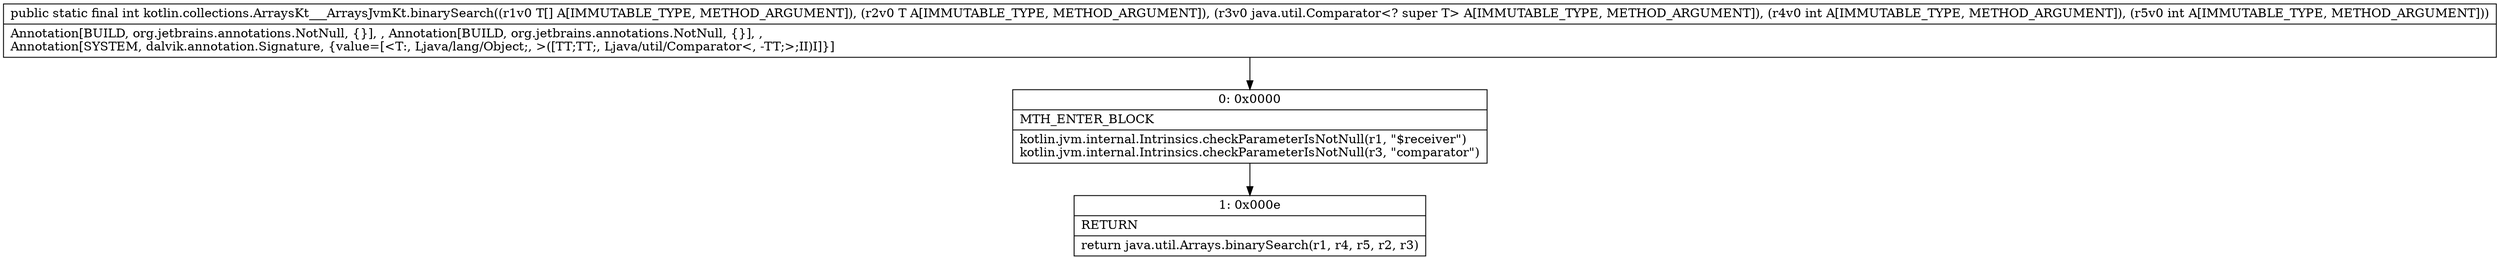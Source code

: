 digraph "CFG forkotlin.collections.ArraysKt___ArraysJvmKt.binarySearch([Ljava\/lang\/Object;Ljava\/lang\/Object;Ljava\/util\/Comparator;II)I" {
Node_0 [shape=record,label="{0\:\ 0x0000|MTH_ENTER_BLOCK\l|kotlin.jvm.internal.Intrinsics.checkParameterIsNotNull(r1, \"$receiver\")\lkotlin.jvm.internal.Intrinsics.checkParameterIsNotNull(r3, \"comparator\")\l}"];
Node_1 [shape=record,label="{1\:\ 0x000e|RETURN\l|return java.util.Arrays.binarySearch(r1, r4, r5, r2, r3)\l}"];
MethodNode[shape=record,label="{public static final int kotlin.collections.ArraysKt___ArraysJvmKt.binarySearch((r1v0 T[] A[IMMUTABLE_TYPE, METHOD_ARGUMENT]), (r2v0 T A[IMMUTABLE_TYPE, METHOD_ARGUMENT]), (r3v0 java.util.Comparator\<? super T\> A[IMMUTABLE_TYPE, METHOD_ARGUMENT]), (r4v0 int A[IMMUTABLE_TYPE, METHOD_ARGUMENT]), (r5v0 int A[IMMUTABLE_TYPE, METHOD_ARGUMENT]))  | Annotation[BUILD, org.jetbrains.annotations.NotNull, \{\}], , Annotation[BUILD, org.jetbrains.annotations.NotNull, \{\}], , \lAnnotation[SYSTEM, dalvik.annotation.Signature, \{value=[\<T:, Ljava\/lang\/Object;, \>([TT;TT;, Ljava\/util\/Comparator\<, \-TT;\>;II)I]\}]\l}"];
MethodNode -> Node_0;
Node_0 -> Node_1;
}

